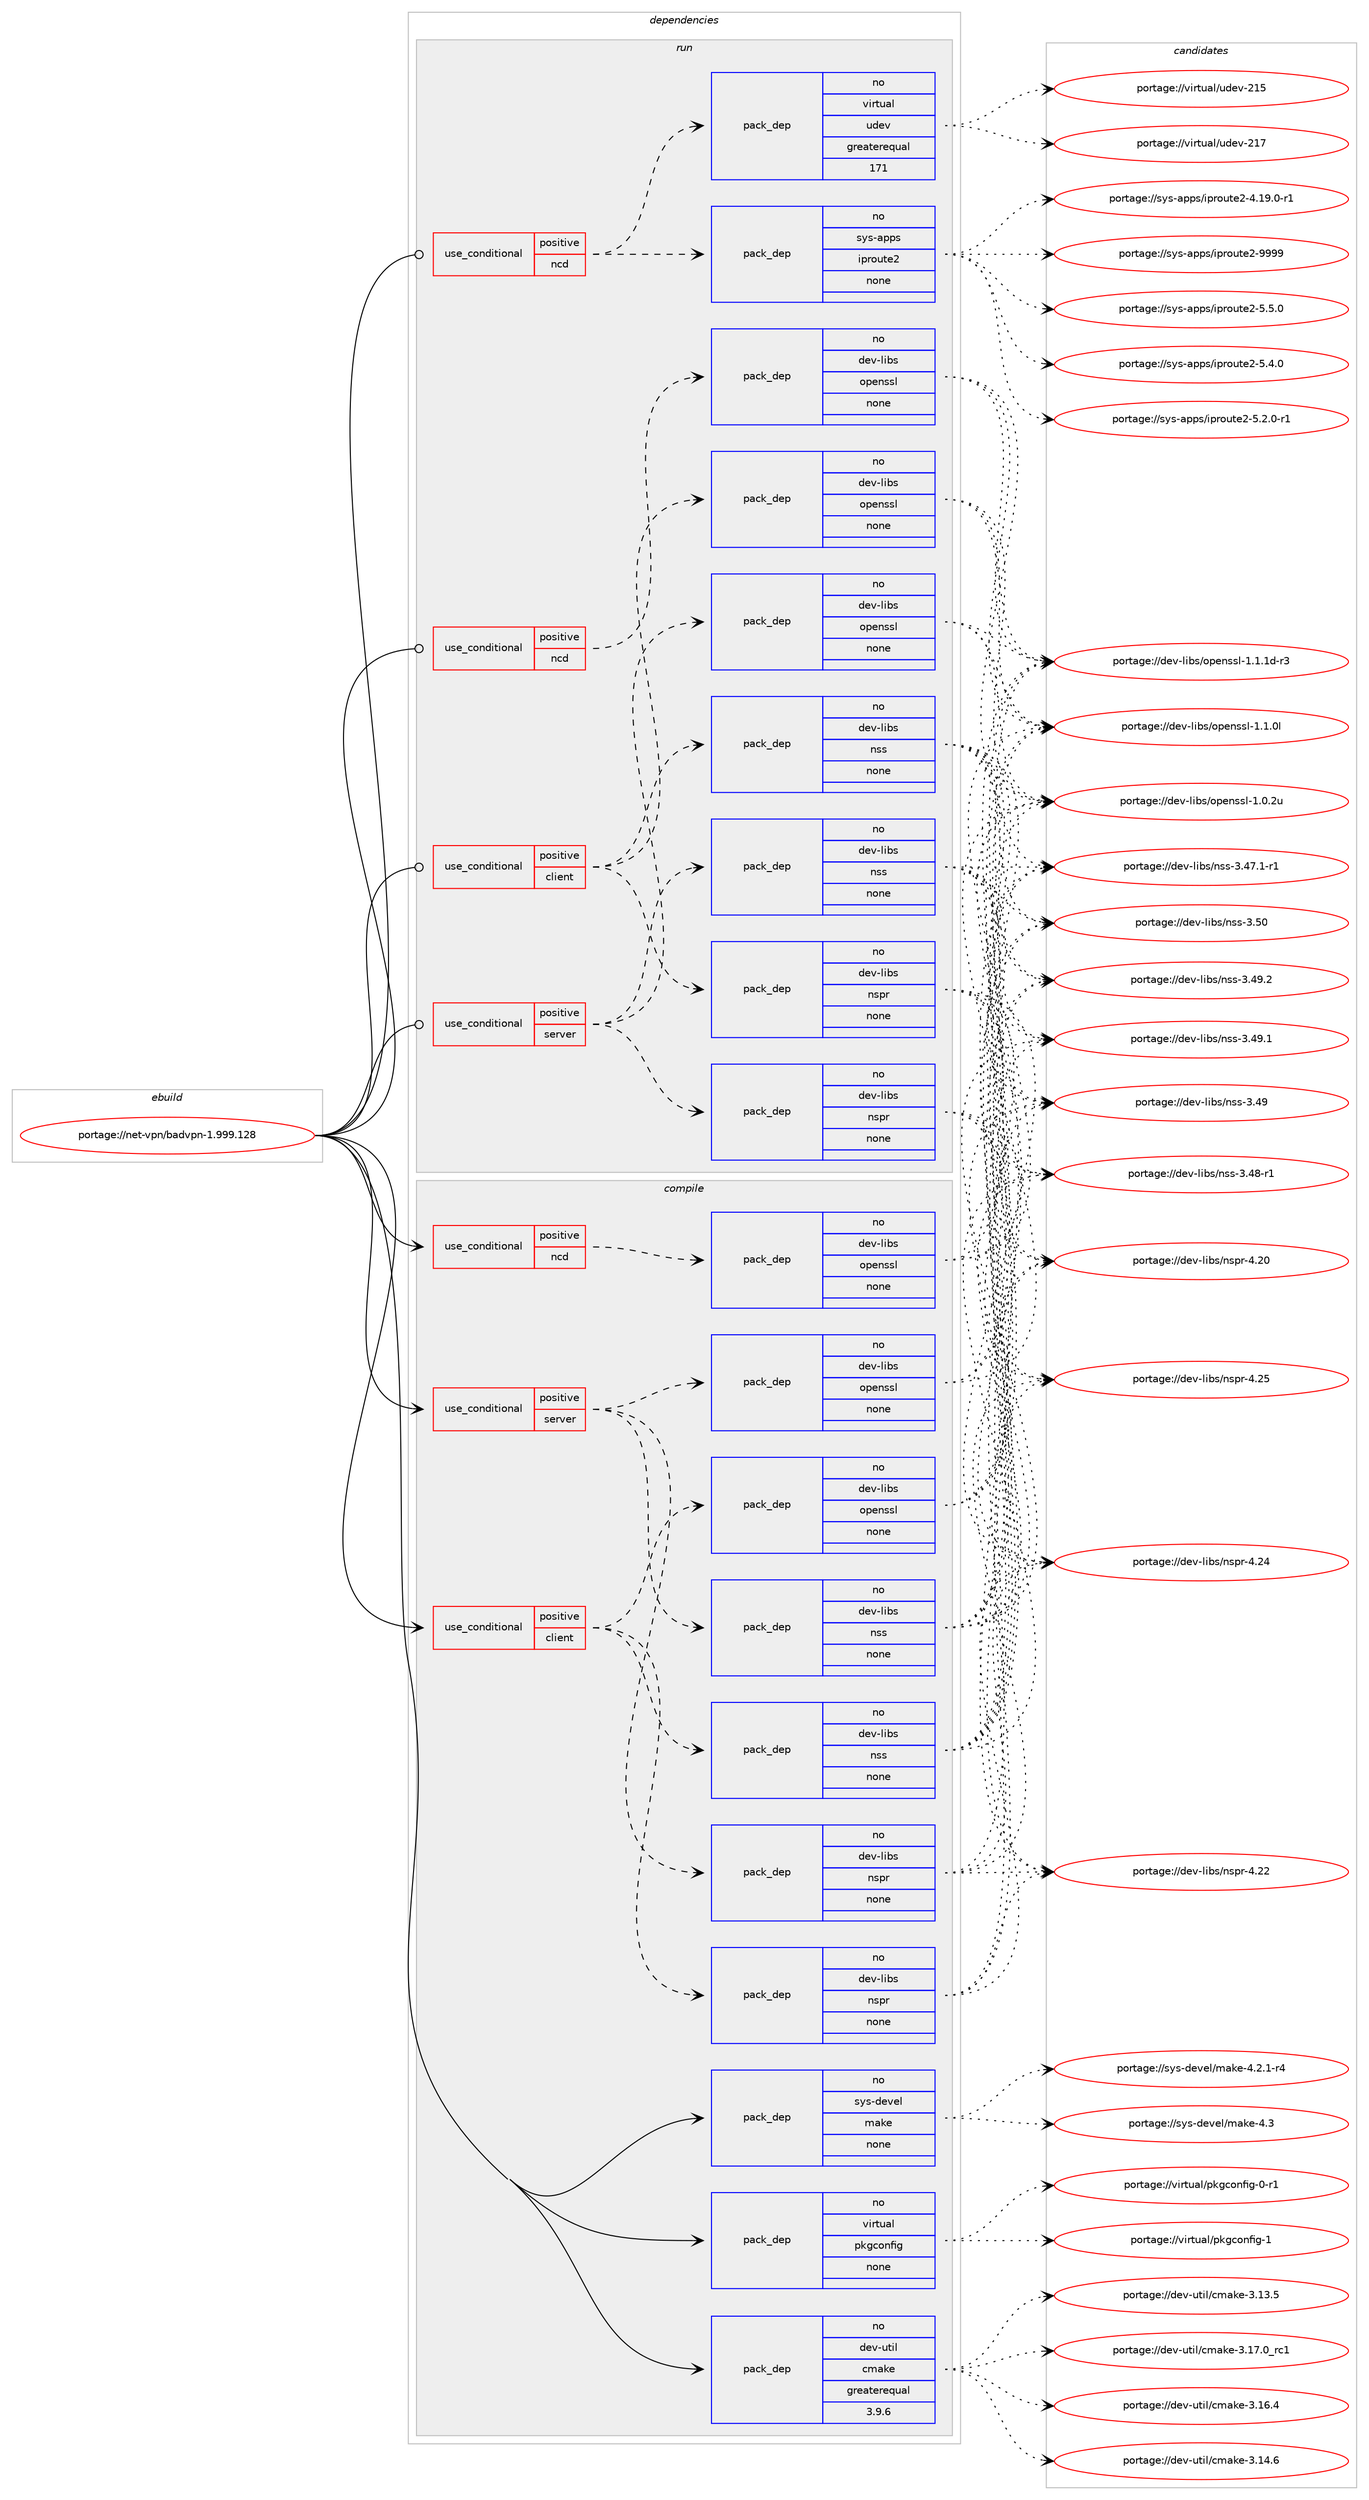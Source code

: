 digraph prolog {

# *************
# Graph options
# *************

newrank=true;
concentrate=true;
compound=true;
graph [rankdir=LR,fontname=Helvetica,fontsize=10,ranksep=1.5];#, ranksep=2.5, nodesep=0.2];
edge  [arrowhead=vee];
node  [fontname=Helvetica,fontsize=10];

# **********
# The ebuild
# **********

subgraph cluster_leftcol {
color=gray;
rank=same;
label=<<i>ebuild</i>>;
id [label="portage://net-vpn/badvpn-1.999.128", color=red, width=4, href="../net-vpn/badvpn-1.999.128.svg"];
}

# ****************
# The dependencies
# ****************

subgraph cluster_midcol {
color=gray;
label=<<i>dependencies</i>>;
subgraph cluster_compile {
fillcolor="#eeeeee";
style=filled;
label=<<i>compile</i>>;
subgraph cond21993 {
dependency110492 [label=<<TABLE BORDER="0" CELLBORDER="1" CELLSPACING="0" CELLPADDING="4"><TR><TD ROWSPAN="3" CELLPADDING="10">use_conditional</TD></TR><TR><TD>positive</TD></TR><TR><TD>client</TD></TR></TABLE>>, shape=none, color=red];
subgraph pack86653 {
dependency110493 [label=<<TABLE BORDER="0" CELLBORDER="1" CELLSPACING="0" CELLPADDING="4" WIDTH="220"><TR><TD ROWSPAN="6" CELLPADDING="30">pack_dep</TD></TR><TR><TD WIDTH="110">no</TD></TR><TR><TD>dev-libs</TD></TR><TR><TD>nspr</TD></TR><TR><TD>none</TD></TR><TR><TD></TD></TR></TABLE>>, shape=none, color=blue];
}
dependency110492:e -> dependency110493:w [weight=20,style="dashed",arrowhead="vee"];
subgraph pack86654 {
dependency110494 [label=<<TABLE BORDER="0" CELLBORDER="1" CELLSPACING="0" CELLPADDING="4" WIDTH="220"><TR><TD ROWSPAN="6" CELLPADDING="30">pack_dep</TD></TR><TR><TD WIDTH="110">no</TD></TR><TR><TD>dev-libs</TD></TR><TR><TD>nss</TD></TR><TR><TD>none</TD></TR><TR><TD></TD></TR></TABLE>>, shape=none, color=blue];
}
dependency110492:e -> dependency110494:w [weight=20,style="dashed",arrowhead="vee"];
subgraph pack86655 {
dependency110495 [label=<<TABLE BORDER="0" CELLBORDER="1" CELLSPACING="0" CELLPADDING="4" WIDTH="220"><TR><TD ROWSPAN="6" CELLPADDING="30">pack_dep</TD></TR><TR><TD WIDTH="110">no</TD></TR><TR><TD>dev-libs</TD></TR><TR><TD>openssl</TD></TR><TR><TD>none</TD></TR><TR><TD></TD></TR></TABLE>>, shape=none, color=blue];
}
dependency110492:e -> dependency110495:w [weight=20,style="dashed",arrowhead="vee"];
}
id:e -> dependency110492:w [weight=20,style="solid",arrowhead="vee"];
subgraph cond21994 {
dependency110496 [label=<<TABLE BORDER="0" CELLBORDER="1" CELLSPACING="0" CELLPADDING="4"><TR><TD ROWSPAN="3" CELLPADDING="10">use_conditional</TD></TR><TR><TD>positive</TD></TR><TR><TD>ncd</TD></TR></TABLE>>, shape=none, color=red];
subgraph pack86656 {
dependency110497 [label=<<TABLE BORDER="0" CELLBORDER="1" CELLSPACING="0" CELLPADDING="4" WIDTH="220"><TR><TD ROWSPAN="6" CELLPADDING="30">pack_dep</TD></TR><TR><TD WIDTH="110">no</TD></TR><TR><TD>dev-libs</TD></TR><TR><TD>openssl</TD></TR><TR><TD>none</TD></TR><TR><TD></TD></TR></TABLE>>, shape=none, color=blue];
}
dependency110496:e -> dependency110497:w [weight=20,style="dashed",arrowhead="vee"];
}
id:e -> dependency110496:w [weight=20,style="solid",arrowhead="vee"];
subgraph cond21995 {
dependency110498 [label=<<TABLE BORDER="0" CELLBORDER="1" CELLSPACING="0" CELLPADDING="4"><TR><TD ROWSPAN="3" CELLPADDING="10">use_conditional</TD></TR><TR><TD>positive</TD></TR><TR><TD>server</TD></TR></TABLE>>, shape=none, color=red];
subgraph pack86657 {
dependency110499 [label=<<TABLE BORDER="0" CELLBORDER="1" CELLSPACING="0" CELLPADDING="4" WIDTH="220"><TR><TD ROWSPAN="6" CELLPADDING="30">pack_dep</TD></TR><TR><TD WIDTH="110">no</TD></TR><TR><TD>dev-libs</TD></TR><TR><TD>nspr</TD></TR><TR><TD>none</TD></TR><TR><TD></TD></TR></TABLE>>, shape=none, color=blue];
}
dependency110498:e -> dependency110499:w [weight=20,style="dashed",arrowhead="vee"];
subgraph pack86658 {
dependency110500 [label=<<TABLE BORDER="0" CELLBORDER="1" CELLSPACING="0" CELLPADDING="4" WIDTH="220"><TR><TD ROWSPAN="6" CELLPADDING="30">pack_dep</TD></TR><TR><TD WIDTH="110">no</TD></TR><TR><TD>dev-libs</TD></TR><TR><TD>nss</TD></TR><TR><TD>none</TD></TR><TR><TD></TD></TR></TABLE>>, shape=none, color=blue];
}
dependency110498:e -> dependency110500:w [weight=20,style="dashed",arrowhead="vee"];
subgraph pack86659 {
dependency110501 [label=<<TABLE BORDER="0" CELLBORDER="1" CELLSPACING="0" CELLPADDING="4" WIDTH="220"><TR><TD ROWSPAN="6" CELLPADDING="30">pack_dep</TD></TR><TR><TD WIDTH="110">no</TD></TR><TR><TD>dev-libs</TD></TR><TR><TD>openssl</TD></TR><TR><TD>none</TD></TR><TR><TD></TD></TR></TABLE>>, shape=none, color=blue];
}
dependency110498:e -> dependency110501:w [weight=20,style="dashed",arrowhead="vee"];
}
id:e -> dependency110498:w [weight=20,style="solid",arrowhead="vee"];
subgraph pack86660 {
dependency110502 [label=<<TABLE BORDER="0" CELLBORDER="1" CELLSPACING="0" CELLPADDING="4" WIDTH="220"><TR><TD ROWSPAN="6" CELLPADDING="30">pack_dep</TD></TR><TR><TD WIDTH="110">no</TD></TR><TR><TD>dev-util</TD></TR><TR><TD>cmake</TD></TR><TR><TD>greaterequal</TD></TR><TR><TD>3.9.6</TD></TR></TABLE>>, shape=none, color=blue];
}
id:e -> dependency110502:w [weight=20,style="solid",arrowhead="vee"];
subgraph pack86661 {
dependency110503 [label=<<TABLE BORDER="0" CELLBORDER="1" CELLSPACING="0" CELLPADDING="4" WIDTH="220"><TR><TD ROWSPAN="6" CELLPADDING="30">pack_dep</TD></TR><TR><TD WIDTH="110">no</TD></TR><TR><TD>sys-devel</TD></TR><TR><TD>make</TD></TR><TR><TD>none</TD></TR><TR><TD></TD></TR></TABLE>>, shape=none, color=blue];
}
id:e -> dependency110503:w [weight=20,style="solid",arrowhead="vee"];
subgraph pack86662 {
dependency110504 [label=<<TABLE BORDER="0" CELLBORDER="1" CELLSPACING="0" CELLPADDING="4" WIDTH="220"><TR><TD ROWSPAN="6" CELLPADDING="30">pack_dep</TD></TR><TR><TD WIDTH="110">no</TD></TR><TR><TD>virtual</TD></TR><TR><TD>pkgconfig</TD></TR><TR><TD>none</TD></TR><TR><TD></TD></TR></TABLE>>, shape=none, color=blue];
}
id:e -> dependency110504:w [weight=20,style="solid",arrowhead="vee"];
}
subgraph cluster_compileandrun {
fillcolor="#eeeeee";
style=filled;
label=<<i>compile and run</i>>;
}
subgraph cluster_run {
fillcolor="#eeeeee";
style=filled;
label=<<i>run</i>>;
subgraph cond21996 {
dependency110505 [label=<<TABLE BORDER="0" CELLBORDER="1" CELLSPACING="0" CELLPADDING="4"><TR><TD ROWSPAN="3" CELLPADDING="10">use_conditional</TD></TR><TR><TD>positive</TD></TR><TR><TD>client</TD></TR></TABLE>>, shape=none, color=red];
subgraph pack86663 {
dependency110506 [label=<<TABLE BORDER="0" CELLBORDER="1" CELLSPACING="0" CELLPADDING="4" WIDTH="220"><TR><TD ROWSPAN="6" CELLPADDING="30">pack_dep</TD></TR><TR><TD WIDTH="110">no</TD></TR><TR><TD>dev-libs</TD></TR><TR><TD>nspr</TD></TR><TR><TD>none</TD></TR><TR><TD></TD></TR></TABLE>>, shape=none, color=blue];
}
dependency110505:e -> dependency110506:w [weight=20,style="dashed",arrowhead="vee"];
subgraph pack86664 {
dependency110507 [label=<<TABLE BORDER="0" CELLBORDER="1" CELLSPACING="0" CELLPADDING="4" WIDTH="220"><TR><TD ROWSPAN="6" CELLPADDING="30">pack_dep</TD></TR><TR><TD WIDTH="110">no</TD></TR><TR><TD>dev-libs</TD></TR><TR><TD>nss</TD></TR><TR><TD>none</TD></TR><TR><TD></TD></TR></TABLE>>, shape=none, color=blue];
}
dependency110505:e -> dependency110507:w [weight=20,style="dashed",arrowhead="vee"];
subgraph pack86665 {
dependency110508 [label=<<TABLE BORDER="0" CELLBORDER="1" CELLSPACING="0" CELLPADDING="4" WIDTH="220"><TR><TD ROWSPAN="6" CELLPADDING="30">pack_dep</TD></TR><TR><TD WIDTH="110">no</TD></TR><TR><TD>dev-libs</TD></TR><TR><TD>openssl</TD></TR><TR><TD>none</TD></TR><TR><TD></TD></TR></TABLE>>, shape=none, color=blue];
}
dependency110505:e -> dependency110508:w [weight=20,style="dashed",arrowhead="vee"];
}
id:e -> dependency110505:w [weight=20,style="solid",arrowhead="odot"];
subgraph cond21997 {
dependency110509 [label=<<TABLE BORDER="0" CELLBORDER="1" CELLSPACING="0" CELLPADDING="4"><TR><TD ROWSPAN="3" CELLPADDING="10">use_conditional</TD></TR><TR><TD>positive</TD></TR><TR><TD>ncd</TD></TR></TABLE>>, shape=none, color=red];
subgraph pack86666 {
dependency110510 [label=<<TABLE BORDER="0" CELLBORDER="1" CELLSPACING="0" CELLPADDING="4" WIDTH="220"><TR><TD ROWSPAN="6" CELLPADDING="30">pack_dep</TD></TR><TR><TD WIDTH="110">no</TD></TR><TR><TD>dev-libs</TD></TR><TR><TD>openssl</TD></TR><TR><TD>none</TD></TR><TR><TD></TD></TR></TABLE>>, shape=none, color=blue];
}
dependency110509:e -> dependency110510:w [weight=20,style="dashed",arrowhead="vee"];
}
id:e -> dependency110509:w [weight=20,style="solid",arrowhead="odot"];
subgraph cond21998 {
dependency110511 [label=<<TABLE BORDER="0" CELLBORDER="1" CELLSPACING="0" CELLPADDING="4"><TR><TD ROWSPAN="3" CELLPADDING="10">use_conditional</TD></TR><TR><TD>positive</TD></TR><TR><TD>ncd</TD></TR></TABLE>>, shape=none, color=red];
subgraph pack86667 {
dependency110512 [label=<<TABLE BORDER="0" CELLBORDER="1" CELLSPACING="0" CELLPADDING="4" WIDTH="220"><TR><TD ROWSPAN="6" CELLPADDING="30">pack_dep</TD></TR><TR><TD WIDTH="110">no</TD></TR><TR><TD>sys-apps</TD></TR><TR><TD>iproute2</TD></TR><TR><TD>none</TD></TR><TR><TD></TD></TR></TABLE>>, shape=none, color=blue];
}
dependency110511:e -> dependency110512:w [weight=20,style="dashed",arrowhead="vee"];
subgraph pack86668 {
dependency110513 [label=<<TABLE BORDER="0" CELLBORDER="1" CELLSPACING="0" CELLPADDING="4" WIDTH="220"><TR><TD ROWSPAN="6" CELLPADDING="30">pack_dep</TD></TR><TR><TD WIDTH="110">no</TD></TR><TR><TD>virtual</TD></TR><TR><TD>udev</TD></TR><TR><TD>greaterequal</TD></TR><TR><TD>171</TD></TR></TABLE>>, shape=none, color=blue];
}
dependency110511:e -> dependency110513:w [weight=20,style="dashed",arrowhead="vee"];
}
id:e -> dependency110511:w [weight=20,style="solid",arrowhead="odot"];
subgraph cond21999 {
dependency110514 [label=<<TABLE BORDER="0" CELLBORDER="1" CELLSPACING="0" CELLPADDING="4"><TR><TD ROWSPAN="3" CELLPADDING="10">use_conditional</TD></TR><TR><TD>positive</TD></TR><TR><TD>server</TD></TR></TABLE>>, shape=none, color=red];
subgraph pack86669 {
dependency110515 [label=<<TABLE BORDER="0" CELLBORDER="1" CELLSPACING="0" CELLPADDING="4" WIDTH="220"><TR><TD ROWSPAN="6" CELLPADDING="30">pack_dep</TD></TR><TR><TD WIDTH="110">no</TD></TR><TR><TD>dev-libs</TD></TR><TR><TD>nspr</TD></TR><TR><TD>none</TD></TR><TR><TD></TD></TR></TABLE>>, shape=none, color=blue];
}
dependency110514:e -> dependency110515:w [weight=20,style="dashed",arrowhead="vee"];
subgraph pack86670 {
dependency110516 [label=<<TABLE BORDER="0" CELLBORDER="1" CELLSPACING="0" CELLPADDING="4" WIDTH="220"><TR><TD ROWSPAN="6" CELLPADDING="30">pack_dep</TD></TR><TR><TD WIDTH="110">no</TD></TR><TR><TD>dev-libs</TD></TR><TR><TD>nss</TD></TR><TR><TD>none</TD></TR><TR><TD></TD></TR></TABLE>>, shape=none, color=blue];
}
dependency110514:e -> dependency110516:w [weight=20,style="dashed",arrowhead="vee"];
subgraph pack86671 {
dependency110517 [label=<<TABLE BORDER="0" CELLBORDER="1" CELLSPACING="0" CELLPADDING="4" WIDTH="220"><TR><TD ROWSPAN="6" CELLPADDING="30">pack_dep</TD></TR><TR><TD WIDTH="110">no</TD></TR><TR><TD>dev-libs</TD></TR><TR><TD>openssl</TD></TR><TR><TD>none</TD></TR><TR><TD></TD></TR></TABLE>>, shape=none, color=blue];
}
dependency110514:e -> dependency110517:w [weight=20,style="dashed",arrowhead="vee"];
}
id:e -> dependency110514:w [weight=20,style="solid",arrowhead="odot"];
}
}

# **************
# The candidates
# **************

subgraph cluster_choices {
rank=same;
color=gray;
label=<<i>candidates</i>>;

subgraph choice86653 {
color=black;
nodesep=1;
choice1001011184510810598115471101151121144552465053 [label="portage://dev-libs/nspr-4.25", color=red, width=4,href="../dev-libs/nspr-4.25.svg"];
choice1001011184510810598115471101151121144552465052 [label="portage://dev-libs/nspr-4.24", color=red, width=4,href="../dev-libs/nspr-4.24.svg"];
choice1001011184510810598115471101151121144552465050 [label="portage://dev-libs/nspr-4.22", color=red, width=4,href="../dev-libs/nspr-4.22.svg"];
choice1001011184510810598115471101151121144552465048 [label="portage://dev-libs/nspr-4.20", color=red, width=4,href="../dev-libs/nspr-4.20.svg"];
dependency110493:e -> choice1001011184510810598115471101151121144552465053:w [style=dotted,weight="100"];
dependency110493:e -> choice1001011184510810598115471101151121144552465052:w [style=dotted,weight="100"];
dependency110493:e -> choice1001011184510810598115471101151121144552465050:w [style=dotted,weight="100"];
dependency110493:e -> choice1001011184510810598115471101151121144552465048:w [style=dotted,weight="100"];
}
subgraph choice86654 {
color=black;
nodesep=1;
choice1001011184510810598115471101151154551465348 [label="portage://dev-libs/nss-3.50", color=red, width=4,href="../dev-libs/nss-3.50.svg"];
choice10010111845108105981154711011511545514652574650 [label="portage://dev-libs/nss-3.49.2", color=red, width=4,href="../dev-libs/nss-3.49.2.svg"];
choice10010111845108105981154711011511545514652574649 [label="portage://dev-libs/nss-3.49.1", color=red, width=4,href="../dev-libs/nss-3.49.1.svg"];
choice1001011184510810598115471101151154551465257 [label="portage://dev-libs/nss-3.49", color=red, width=4,href="../dev-libs/nss-3.49.svg"];
choice10010111845108105981154711011511545514652564511449 [label="portage://dev-libs/nss-3.48-r1", color=red, width=4,href="../dev-libs/nss-3.48-r1.svg"];
choice100101118451081059811547110115115455146525546494511449 [label="portage://dev-libs/nss-3.47.1-r1", color=red, width=4,href="../dev-libs/nss-3.47.1-r1.svg"];
dependency110494:e -> choice1001011184510810598115471101151154551465348:w [style=dotted,weight="100"];
dependency110494:e -> choice10010111845108105981154711011511545514652574650:w [style=dotted,weight="100"];
dependency110494:e -> choice10010111845108105981154711011511545514652574649:w [style=dotted,weight="100"];
dependency110494:e -> choice1001011184510810598115471101151154551465257:w [style=dotted,weight="100"];
dependency110494:e -> choice10010111845108105981154711011511545514652564511449:w [style=dotted,weight="100"];
dependency110494:e -> choice100101118451081059811547110115115455146525546494511449:w [style=dotted,weight="100"];
}
subgraph choice86655 {
color=black;
nodesep=1;
choice1001011184510810598115471111121011101151151084549464946491004511451 [label="portage://dev-libs/openssl-1.1.1d-r3", color=red, width=4,href="../dev-libs/openssl-1.1.1d-r3.svg"];
choice100101118451081059811547111112101110115115108454946494648108 [label="portage://dev-libs/openssl-1.1.0l", color=red, width=4,href="../dev-libs/openssl-1.1.0l.svg"];
choice100101118451081059811547111112101110115115108454946484650117 [label="portage://dev-libs/openssl-1.0.2u", color=red, width=4,href="../dev-libs/openssl-1.0.2u.svg"];
dependency110495:e -> choice1001011184510810598115471111121011101151151084549464946491004511451:w [style=dotted,weight="100"];
dependency110495:e -> choice100101118451081059811547111112101110115115108454946494648108:w [style=dotted,weight="100"];
dependency110495:e -> choice100101118451081059811547111112101110115115108454946484650117:w [style=dotted,weight="100"];
}
subgraph choice86656 {
color=black;
nodesep=1;
choice1001011184510810598115471111121011101151151084549464946491004511451 [label="portage://dev-libs/openssl-1.1.1d-r3", color=red, width=4,href="../dev-libs/openssl-1.1.1d-r3.svg"];
choice100101118451081059811547111112101110115115108454946494648108 [label="portage://dev-libs/openssl-1.1.0l", color=red, width=4,href="../dev-libs/openssl-1.1.0l.svg"];
choice100101118451081059811547111112101110115115108454946484650117 [label="portage://dev-libs/openssl-1.0.2u", color=red, width=4,href="../dev-libs/openssl-1.0.2u.svg"];
dependency110497:e -> choice1001011184510810598115471111121011101151151084549464946491004511451:w [style=dotted,weight="100"];
dependency110497:e -> choice100101118451081059811547111112101110115115108454946494648108:w [style=dotted,weight="100"];
dependency110497:e -> choice100101118451081059811547111112101110115115108454946484650117:w [style=dotted,weight="100"];
}
subgraph choice86657 {
color=black;
nodesep=1;
choice1001011184510810598115471101151121144552465053 [label="portage://dev-libs/nspr-4.25", color=red, width=4,href="../dev-libs/nspr-4.25.svg"];
choice1001011184510810598115471101151121144552465052 [label="portage://dev-libs/nspr-4.24", color=red, width=4,href="../dev-libs/nspr-4.24.svg"];
choice1001011184510810598115471101151121144552465050 [label="portage://dev-libs/nspr-4.22", color=red, width=4,href="../dev-libs/nspr-4.22.svg"];
choice1001011184510810598115471101151121144552465048 [label="portage://dev-libs/nspr-4.20", color=red, width=4,href="../dev-libs/nspr-4.20.svg"];
dependency110499:e -> choice1001011184510810598115471101151121144552465053:w [style=dotted,weight="100"];
dependency110499:e -> choice1001011184510810598115471101151121144552465052:w [style=dotted,weight="100"];
dependency110499:e -> choice1001011184510810598115471101151121144552465050:w [style=dotted,weight="100"];
dependency110499:e -> choice1001011184510810598115471101151121144552465048:w [style=dotted,weight="100"];
}
subgraph choice86658 {
color=black;
nodesep=1;
choice1001011184510810598115471101151154551465348 [label="portage://dev-libs/nss-3.50", color=red, width=4,href="../dev-libs/nss-3.50.svg"];
choice10010111845108105981154711011511545514652574650 [label="portage://dev-libs/nss-3.49.2", color=red, width=4,href="../dev-libs/nss-3.49.2.svg"];
choice10010111845108105981154711011511545514652574649 [label="portage://dev-libs/nss-3.49.1", color=red, width=4,href="../dev-libs/nss-3.49.1.svg"];
choice1001011184510810598115471101151154551465257 [label="portage://dev-libs/nss-3.49", color=red, width=4,href="../dev-libs/nss-3.49.svg"];
choice10010111845108105981154711011511545514652564511449 [label="portage://dev-libs/nss-3.48-r1", color=red, width=4,href="../dev-libs/nss-3.48-r1.svg"];
choice100101118451081059811547110115115455146525546494511449 [label="portage://dev-libs/nss-3.47.1-r1", color=red, width=4,href="../dev-libs/nss-3.47.1-r1.svg"];
dependency110500:e -> choice1001011184510810598115471101151154551465348:w [style=dotted,weight="100"];
dependency110500:e -> choice10010111845108105981154711011511545514652574650:w [style=dotted,weight="100"];
dependency110500:e -> choice10010111845108105981154711011511545514652574649:w [style=dotted,weight="100"];
dependency110500:e -> choice1001011184510810598115471101151154551465257:w [style=dotted,weight="100"];
dependency110500:e -> choice10010111845108105981154711011511545514652564511449:w [style=dotted,weight="100"];
dependency110500:e -> choice100101118451081059811547110115115455146525546494511449:w [style=dotted,weight="100"];
}
subgraph choice86659 {
color=black;
nodesep=1;
choice1001011184510810598115471111121011101151151084549464946491004511451 [label="portage://dev-libs/openssl-1.1.1d-r3", color=red, width=4,href="../dev-libs/openssl-1.1.1d-r3.svg"];
choice100101118451081059811547111112101110115115108454946494648108 [label="portage://dev-libs/openssl-1.1.0l", color=red, width=4,href="../dev-libs/openssl-1.1.0l.svg"];
choice100101118451081059811547111112101110115115108454946484650117 [label="portage://dev-libs/openssl-1.0.2u", color=red, width=4,href="../dev-libs/openssl-1.0.2u.svg"];
dependency110501:e -> choice1001011184510810598115471111121011101151151084549464946491004511451:w [style=dotted,weight="100"];
dependency110501:e -> choice100101118451081059811547111112101110115115108454946494648108:w [style=dotted,weight="100"];
dependency110501:e -> choice100101118451081059811547111112101110115115108454946484650117:w [style=dotted,weight="100"];
}
subgraph choice86660 {
color=black;
nodesep=1;
choice1001011184511711610510847991099710710145514649554648951149949 [label="portage://dev-util/cmake-3.17.0_rc1", color=red, width=4,href="../dev-util/cmake-3.17.0_rc1.svg"];
choice1001011184511711610510847991099710710145514649544652 [label="portage://dev-util/cmake-3.16.4", color=red, width=4,href="../dev-util/cmake-3.16.4.svg"];
choice1001011184511711610510847991099710710145514649524654 [label="portage://dev-util/cmake-3.14.6", color=red, width=4,href="../dev-util/cmake-3.14.6.svg"];
choice1001011184511711610510847991099710710145514649514653 [label="portage://dev-util/cmake-3.13.5", color=red, width=4,href="../dev-util/cmake-3.13.5.svg"];
dependency110502:e -> choice1001011184511711610510847991099710710145514649554648951149949:w [style=dotted,weight="100"];
dependency110502:e -> choice1001011184511711610510847991099710710145514649544652:w [style=dotted,weight="100"];
dependency110502:e -> choice1001011184511711610510847991099710710145514649524654:w [style=dotted,weight="100"];
dependency110502:e -> choice1001011184511711610510847991099710710145514649514653:w [style=dotted,weight="100"];
}
subgraph choice86661 {
color=black;
nodesep=1;
choice11512111545100101118101108471099710710145524651 [label="portage://sys-devel/make-4.3", color=red, width=4,href="../sys-devel/make-4.3.svg"];
choice1151211154510010111810110847109971071014552465046494511452 [label="portage://sys-devel/make-4.2.1-r4", color=red, width=4,href="../sys-devel/make-4.2.1-r4.svg"];
dependency110503:e -> choice11512111545100101118101108471099710710145524651:w [style=dotted,weight="100"];
dependency110503:e -> choice1151211154510010111810110847109971071014552465046494511452:w [style=dotted,weight="100"];
}
subgraph choice86662 {
color=black;
nodesep=1;
choice1181051141161179710847112107103991111101021051034549 [label="portage://virtual/pkgconfig-1", color=red, width=4,href="../virtual/pkgconfig-1.svg"];
choice11810511411611797108471121071039911111010210510345484511449 [label="portage://virtual/pkgconfig-0-r1", color=red, width=4,href="../virtual/pkgconfig-0-r1.svg"];
dependency110504:e -> choice1181051141161179710847112107103991111101021051034549:w [style=dotted,weight="100"];
dependency110504:e -> choice11810511411611797108471121071039911111010210510345484511449:w [style=dotted,weight="100"];
}
subgraph choice86663 {
color=black;
nodesep=1;
choice1001011184510810598115471101151121144552465053 [label="portage://dev-libs/nspr-4.25", color=red, width=4,href="../dev-libs/nspr-4.25.svg"];
choice1001011184510810598115471101151121144552465052 [label="portage://dev-libs/nspr-4.24", color=red, width=4,href="../dev-libs/nspr-4.24.svg"];
choice1001011184510810598115471101151121144552465050 [label="portage://dev-libs/nspr-4.22", color=red, width=4,href="../dev-libs/nspr-4.22.svg"];
choice1001011184510810598115471101151121144552465048 [label="portage://dev-libs/nspr-4.20", color=red, width=4,href="../dev-libs/nspr-4.20.svg"];
dependency110506:e -> choice1001011184510810598115471101151121144552465053:w [style=dotted,weight="100"];
dependency110506:e -> choice1001011184510810598115471101151121144552465052:w [style=dotted,weight="100"];
dependency110506:e -> choice1001011184510810598115471101151121144552465050:w [style=dotted,weight="100"];
dependency110506:e -> choice1001011184510810598115471101151121144552465048:w [style=dotted,weight="100"];
}
subgraph choice86664 {
color=black;
nodesep=1;
choice1001011184510810598115471101151154551465348 [label="portage://dev-libs/nss-3.50", color=red, width=4,href="../dev-libs/nss-3.50.svg"];
choice10010111845108105981154711011511545514652574650 [label="portage://dev-libs/nss-3.49.2", color=red, width=4,href="../dev-libs/nss-3.49.2.svg"];
choice10010111845108105981154711011511545514652574649 [label="portage://dev-libs/nss-3.49.1", color=red, width=4,href="../dev-libs/nss-3.49.1.svg"];
choice1001011184510810598115471101151154551465257 [label="portage://dev-libs/nss-3.49", color=red, width=4,href="../dev-libs/nss-3.49.svg"];
choice10010111845108105981154711011511545514652564511449 [label="portage://dev-libs/nss-3.48-r1", color=red, width=4,href="../dev-libs/nss-3.48-r1.svg"];
choice100101118451081059811547110115115455146525546494511449 [label="portage://dev-libs/nss-3.47.1-r1", color=red, width=4,href="../dev-libs/nss-3.47.1-r1.svg"];
dependency110507:e -> choice1001011184510810598115471101151154551465348:w [style=dotted,weight="100"];
dependency110507:e -> choice10010111845108105981154711011511545514652574650:w [style=dotted,weight="100"];
dependency110507:e -> choice10010111845108105981154711011511545514652574649:w [style=dotted,weight="100"];
dependency110507:e -> choice1001011184510810598115471101151154551465257:w [style=dotted,weight="100"];
dependency110507:e -> choice10010111845108105981154711011511545514652564511449:w [style=dotted,weight="100"];
dependency110507:e -> choice100101118451081059811547110115115455146525546494511449:w [style=dotted,weight="100"];
}
subgraph choice86665 {
color=black;
nodesep=1;
choice1001011184510810598115471111121011101151151084549464946491004511451 [label="portage://dev-libs/openssl-1.1.1d-r3", color=red, width=4,href="../dev-libs/openssl-1.1.1d-r3.svg"];
choice100101118451081059811547111112101110115115108454946494648108 [label="portage://dev-libs/openssl-1.1.0l", color=red, width=4,href="../dev-libs/openssl-1.1.0l.svg"];
choice100101118451081059811547111112101110115115108454946484650117 [label="portage://dev-libs/openssl-1.0.2u", color=red, width=4,href="../dev-libs/openssl-1.0.2u.svg"];
dependency110508:e -> choice1001011184510810598115471111121011101151151084549464946491004511451:w [style=dotted,weight="100"];
dependency110508:e -> choice100101118451081059811547111112101110115115108454946494648108:w [style=dotted,weight="100"];
dependency110508:e -> choice100101118451081059811547111112101110115115108454946484650117:w [style=dotted,weight="100"];
}
subgraph choice86666 {
color=black;
nodesep=1;
choice1001011184510810598115471111121011101151151084549464946491004511451 [label="portage://dev-libs/openssl-1.1.1d-r3", color=red, width=4,href="../dev-libs/openssl-1.1.1d-r3.svg"];
choice100101118451081059811547111112101110115115108454946494648108 [label="portage://dev-libs/openssl-1.1.0l", color=red, width=4,href="../dev-libs/openssl-1.1.0l.svg"];
choice100101118451081059811547111112101110115115108454946484650117 [label="portage://dev-libs/openssl-1.0.2u", color=red, width=4,href="../dev-libs/openssl-1.0.2u.svg"];
dependency110510:e -> choice1001011184510810598115471111121011101151151084549464946491004511451:w [style=dotted,weight="100"];
dependency110510:e -> choice100101118451081059811547111112101110115115108454946494648108:w [style=dotted,weight="100"];
dependency110510:e -> choice100101118451081059811547111112101110115115108454946484650117:w [style=dotted,weight="100"];
}
subgraph choice86667 {
color=black;
nodesep=1;
choice115121115459711211211547105112114111117116101504557575757 [label="portage://sys-apps/iproute2-9999", color=red, width=4,href="../sys-apps/iproute2-9999.svg"];
choice11512111545971121121154710511211411111711610150455346534648 [label="portage://sys-apps/iproute2-5.5.0", color=red, width=4,href="../sys-apps/iproute2-5.5.0.svg"];
choice11512111545971121121154710511211411111711610150455346524648 [label="portage://sys-apps/iproute2-5.4.0", color=red, width=4,href="../sys-apps/iproute2-5.4.0.svg"];
choice115121115459711211211547105112114111117116101504553465046484511449 [label="portage://sys-apps/iproute2-5.2.0-r1", color=red, width=4,href="../sys-apps/iproute2-5.2.0-r1.svg"];
choice11512111545971121121154710511211411111711610150455246495746484511449 [label="portage://sys-apps/iproute2-4.19.0-r1", color=red, width=4,href="../sys-apps/iproute2-4.19.0-r1.svg"];
dependency110512:e -> choice115121115459711211211547105112114111117116101504557575757:w [style=dotted,weight="100"];
dependency110512:e -> choice11512111545971121121154710511211411111711610150455346534648:w [style=dotted,weight="100"];
dependency110512:e -> choice11512111545971121121154710511211411111711610150455346524648:w [style=dotted,weight="100"];
dependency110512:e -> choice115121115459711211211547105112114111117116101504553465046484511449:w [style=dotted,weight="100"];
dependency110512:e -> choice11512111545971121121154710511211411111711610150455246495746484511449:w [style=dotted,weight="100"];
}
subgraph choice86668 {
color=black;
nodesep=1;
choice118105114116117971084711710010111845504955 [label="portage://virtual/udev-217", color=red, width=4,href="../virtual/udev-217.svg"];
choice118105114116117971084711710010111845504953 [label="portage://virtual/udev-215", color=red, width=4,href="../virtual/udev-215.svg"];
dependency110513:e -> choice118105114116117971084711710010111845504955:w [style=dotted,weight="100"];
dependency110513:e -> choice118105114116117971084711710010111845504953:w [style=dotted,weight="100"];
}
subgraph choice86669 {
color=black;
nodesep=1;
choice1001011184510810598115471101151121144552465053 [label="portage://dev-libs/nspr-4.25", color=red, width=4,href="../dev-libs/nspr-4.25.svg"];
choice1001011184510810598115471101151121144552465052 [label="portage://dev-libs/nspr-4.24", color=red, width=4,href="../dev-libs/nspr-4.24.svg"];
choice1001011184510810598115471101151121144552465050 [label="portage://dev-libs/nspr-4.22", color=red, width=4,href="../dev-libs/nspr-4.22.svg"];
choice1001011184510810598115471101151121144552465048 [label="portage://dev-libs/nspr-4.20", color=red, width=4,href="../dev-libs/nspr-4.20.svg"];
dependency110515:e -> choice1001011184510810598115471101151121144552465053:w [style=dotted,weight="100"];
dependency110515:e -> choice1001011184510810598115471101151121144552465052:w [style=dotted,weight="100"];
dependency110515:e -> choice1001011184510810598115471101151121144552465050:w [style=dotted,weight="100"];
dependency110515:e -> choice1001011184510810598115471101151121144552465048:w [style=dotted,weight="100"];
}
subgraph choice86670 {
color=black;
nodesep=1;
choice1001011184510810598115471101151154551465348 [label="portage://dev-libs/nss-3.50", color=red, width=4,href="../dev-libs/nss-3.50.svg"];
choice10010111845108105981154711011511545514652574650 [label="portage://dev-libs/nss-3.49.2", color=red, width=4,href="../dev-libs/nss-3.49.2.svg"];
choice10010111845108105981154711011511545514652574649 [label="portage://dev-libs/nss-3.49.1", color=red, width=4,href="../dev-libs/nss-3.49.1.svg"];
choice1001011184510810598115471101151154551465257 [label="portage://dev-libs/nss-3.49", color=red, width=4,href="../dev-libs/nss-3.49.svg"];
choice10010111845108105981154711011511545514652564511449 [label="portage://dev-libs/nss-3.48-r1", color=red, width=4,href="../dev-libs/nss-3.48-r1.svg"];
choice100101118451081059811547110115115455146525546494511449 [label="portage://dev-libs/nss-3.47.1-r1", color=red, width=4,href="../dev-libs/nss-3.47.1-r1.svg"];
dependency110516:e -> choice1001011184510810598115471101151154551465348:w [style=dotted,weight="100"];
dependency110516:e -> choice10010111845108105981154711011511545514652574650:w [style=dotted,weight="100"];
dependency110516:e -> choice10010111845108105981154711011511545514652574649:w [style=dotted,weight="100"];
dependency110516:e -> choice1001011184510810598115471101151154551465257:w [style=dotted,weight="100"];
dependency110516:e -> choice10010111845108105981154711011511545514652564511449:w [style=dotted,weight="100"];
dependency110516:e -> choice100101118451081059811547110115115455146525546494511449:w [style=dotted,weight="100"];
}
subgraph choice86671 {
color=black;
nodesep=1;
choice1001011184510810598115471111121011101151151084549464946491004511451 [label="portage://dev-libs/openssl-1.1.1d-r3", color=red, width=4,href="../dev-libs/openssl-1.1.1d-r3.svg"];
choice100101118451081059811547111112101110115115108454946494648108 [label="portage://dev-libs/openssl-1.1.0l", color=red, width=4,href="../dev-libs/openssl-1.1.0l.svg"];
choice100101118451081059811547111112101110115115108454946484650117 [label="portage://dev-libs/openssl-1.0.2u", color=red, width=4,href="../dev-libs/openssl-1.0.2u.svg"];
dependency110517:e -> choice1001011184510810598115471111121011101151151084549464946491004511451:w [style=dotted,weight="100"];
dependency110517:e -> choice100101118451081059811547111112101110115115108454946494648108:w [style=dotted,weight="100"];
dependency110517:e -> choice100101118451081059811547111112101110115115108454946484650117:w [style=dotted,weight="100"];
}
}

}

